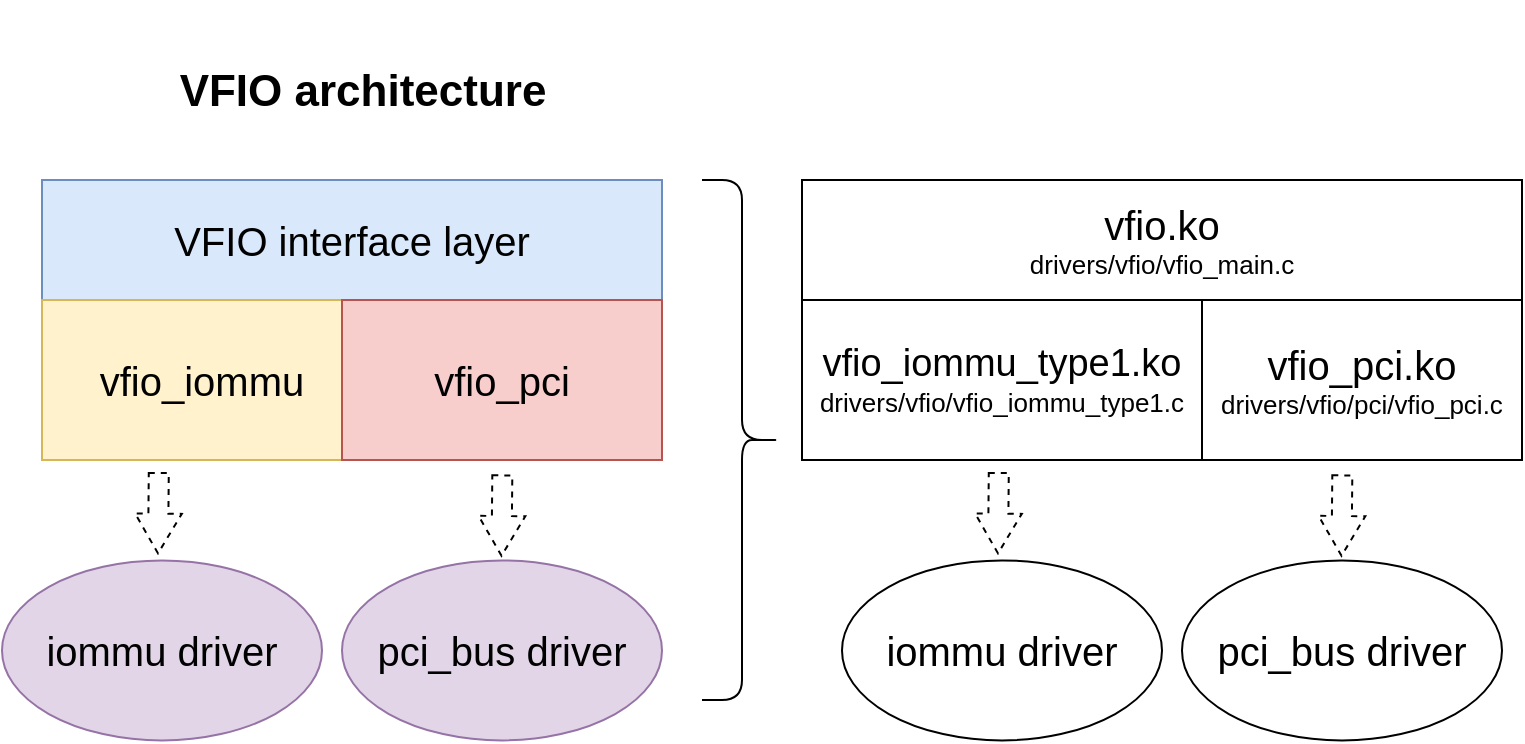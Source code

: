 <mxfile version="20.3.0" type="device"><diagram id="uQINUGlrvDEkrneF54kg" name="Page-1"><mxGraphModel dx="1038" dy="649" grid="1" gridSize="10" guides="1" tooltips="1" connect="1" arrows="1" fold="1" page="1" pageScale="1" pageWidth="850" pageHeight="1100" math="0" shadow="0"><root><mxCell id="0"/><mxCell id="1" parent="0"/><mxCell id="3aEjylhvFYLuW1wRdZtM-2" value="&lt;font style=&quot;&quot;&gt;&lt;span style=&quot;font-size: 20px;&quot;&gt;VFIO interface layer&lt;/span&gt;&lt;br&gt;&lt;/font&gt;" style="rounded=0;whiteSpace=wrap;html=1;fillColor=#dae8fc;strokeColor=#6c8ebf;" vertex="1" parent="1"><mxGeometry x="160" y="240" width="310" height="60" as="geometry"/></mxCell><mxCell id="3aEjylhvFYLuW1wRdZtM-3" value="&lt;font style=&quot;&quot;&gt;&lt;span style=&quot;font-size: 20px;&quot;&gt;vfio_iommu&lt;/span&gt;&lt;br&gt;&lt;/font&gt;" style="rounded=0;whiteSpace=wrap;html=1;fillColor=#fff2cc;strokeColor=#d6b656;" vertex="1" parent="1"><mxGeometry x="160" y="300" width="160" height="80" as="geometry"/></mxCell><mxCell id="3aEjylhvFYLuW1wRdZtM-4" value="&lt;font style=&quot;&quot;&gt;&lt;span style=&quot;font-size: 20px;&quot;&gt;vfio_pci&lt;/span&gt;&lt;br&gt;&lt;/font&gt;" style="rounded=0;whiteSpace=wrap;html=1;fillColor=#f8cecc;strokeColor=#b85450;" vertex="1" parent="1"><mxGeometry x="310" y="300" width="160" height="80" as="geometry"/></mxCell><mxCell id="3aEjylhvFYLuW1wRdZtM-7" value="iommu driver" style="ellipse;whiteSpace=wrap;html=1;fontSize=20;fillColor=#e1d5e7;strokeColor=#9673a6;" vertex="1" parent="1"><mxGeometry x="140" y="430.2" width="160" height="90" as="geometry"/></mxCell><mxCell id="3aEjylhvFYLuW1wRdZtM-8" value="pci_bus driver" style="ellipse;whiteSpace=wrap;html=1;fontSize=20;fillColor=#e1d5e7;strokeColor=#9673a6;" vertex="1" parent="1"><mxGeometry x="310" y="430.2" width="160" height="90" as="geometry"/></mxCell><mxCell id="3aEjylhvFYLuW1wRdZtM-10" value="" style="shape=flexArrow;endArrow=classic;html=1;rounded=0;fontSize=20;exitX=0.376;exitY=0.985;exitDx=0;exitDy=0;exitPerimeter=0;endWidth=12.381;endSize=6.295;dashed=1;" edge="1" parent="1"><mxGeometry width="50" height="50" relative="1" as="geometry"><mxPoint x="218.4" y="386.0" as="sourcePoint"/><mxPoint x="218" y="427.2" as="targetPoint"/></mxGeometry></mxCell><mxCell id="3aEjylhvFYLuW1wRdZtM-11" value="" style="shape=flexArrow;endArrow=classic;html=1;rounded=0;fontSize=20;exitX=0.376;exitY=0.985;exitDx=0;exitDy=0;exitPerimeter=0;endWidth=12.381;endSize=6.295;dashed=1;" edge="1" parent="1"><mxGeometry width="50" height="50" relative="1" as="geometry"><mxPoint x="390.16" y="387.2" as="sourcePoint"/><mxPoint x="389.76" y="428.4" as="targetPoint"/></mxGeometry></mxCell><mxCell id="3aEjylhvFYLuW1wRdZtM-16" value="&lt;h3&gt;&lt;font style=&quot;font-size: 22px;&quot;&gt;VFIO architecture&lt;/font&gt;&lt;/h3&gt;" style="text;html=1;align=center;verticalAlign=middle;resizable=0;points=[];autosize=1;strokeColor=none;fillColor=none;fontSize=20;" vertex="1" parent="1"><mxGeometry x="215" y="150" width="210" height="90" as="geometry"/></mxCell><mxCell id="3aEjylhvFYLuW1wRdZtM-17" value="&lt;font style=&quot;&quot;&gt;&lt;span style=&quot;font-size: 20px;&quot;&gt;vfio.ko&lt;/span&gt;&lt;br&gt;&lt;font style=&quot;font-size: 13px;&quot;&gt;drivers/vfio/vfio_main.c&lt;/font&gt;&lt;br&gt;&lt;/font&gt;" style="rounded=0;whiteSpace=wrap;html=1;" vertex="1" parent="1"><mxGeometry x="540" y="240" width="360" height="60" as="geometry"/></mxCell><mxCell id="3aEjylhvFYLuW1wRdZtM-18" value="&lt;font style=&quot;&quot;&gt;&lt;font style=&quot;font-size: 19px;&quot;&gt;vfio_iommu_type1.ko&lt;/font&gt;&lt;br&gt;&lt;font style=&quot;font-size: 13px;&quot;&gt;drivers/vfio/vfio_iommu_type1&lt;/font&gt;&lt;font style=&quot;font-size: 13px;&quot;&gt;.c&lt;/font&gt;&lt;br&gt;&lt;/font&gt;" style="rounded=0;whiteSpace=wrap;html=1;" vertex="1" parent="1"><mxGeometry x="540" y="300" width="200" height="80" as="geometry"/></mxCell><mxCell id="3aEjylhvFYLuW1wRdZtM-19" value="&lt;font style=&quot;&quot;&gt;&lt;span style=&quot;font-size: 20px;&quot;&gt;vfio_pci.ko&lt;/span&gt;&lt;br&gt;&lt;font style=&quot;font-size: 13px;&quot;&gt;drivers/vfio/pci/vfio_pci.c&lt;/font&gt;&lt;br&gt;&lt;/font&gt;" style="rounded=0;whiteSpace=wrap;html=1;" vertex="1" parent="1"><mxGeometry x="740" y="300" width="160" height="80" as="geometry"/></mxCell><mxCell id="3aEjylhvFYLuW1wRdZtM-20" value="iommu driver" style="ellipse;whiteSpace=wrap;html=1;fontSize=20;" vertex="1" parent="1"><mxGeometry x="560" y="430.2" width="160" height="90" as="geometry"/></mxCell><mxCell id="3aEjylhvFYLuW1wRdZtM-21" value="pci_bus driver" style="ellipse;whiteSpace=wrap;html=1;fontSize=20;" vertex="1" parent="1"><mxGeometry x="730" y="430.2" width="160" height="90" as="geometry"/></mxCell><mxCell id="3aEjylhvFYLuW1wRdZtM-22" value="" style="shape=flexArrow;endArrow=classic;html=1;rounded=0;fontSize=20;exitX=0.376;exitY=0.985;exitDx=0;exitDy=0;exitPerimeter=0;endWidth=12.381;endSize=6.295;dashed=1;" edge="1" parent="1"><mxGeometry width="50" height="50" relative="1" as="geometry"><mxPoint x="638.4" y="386" as="sourcePoint"/><mxPoint x="638" y="427.2" as="targetPoint"/></mxGeometry></mxCell><mxCell id="3aEjylhvFYLuW1wRdZtM-23" value="" style="shape=flexArrow;endArrow=classic;html=1;rounded=0;fontSize=20;exitX=0.376;exitY=0.985;exitDx=0;exitDy=0;exitPerimeter=0;endWidth=12.381;endSize=6.295;dashed=1;" edge="1" parent="1"><mxGeometry width="50" height="50" relative="1" as="geometry"><mxPoint x="810.16" y="387.2" as="sourcePoint"/><mxPoint x="809.76" y="428.4" as="targetPoint"/></mxGeometry></mxCell><mxCell id="3aEjylhvFYLuW1wRdZtM-24" value="" style="shape=curlyBracket;whiteSpace=wrap;html=1;rounded=1;flipH=1;fontSize=19;" vertex="1" parent="1"><mxGeometry x="490" y="240" width="40" height="260" as="geometry"/></mxCell></root></mxGraphModel></diagram></mxfile>